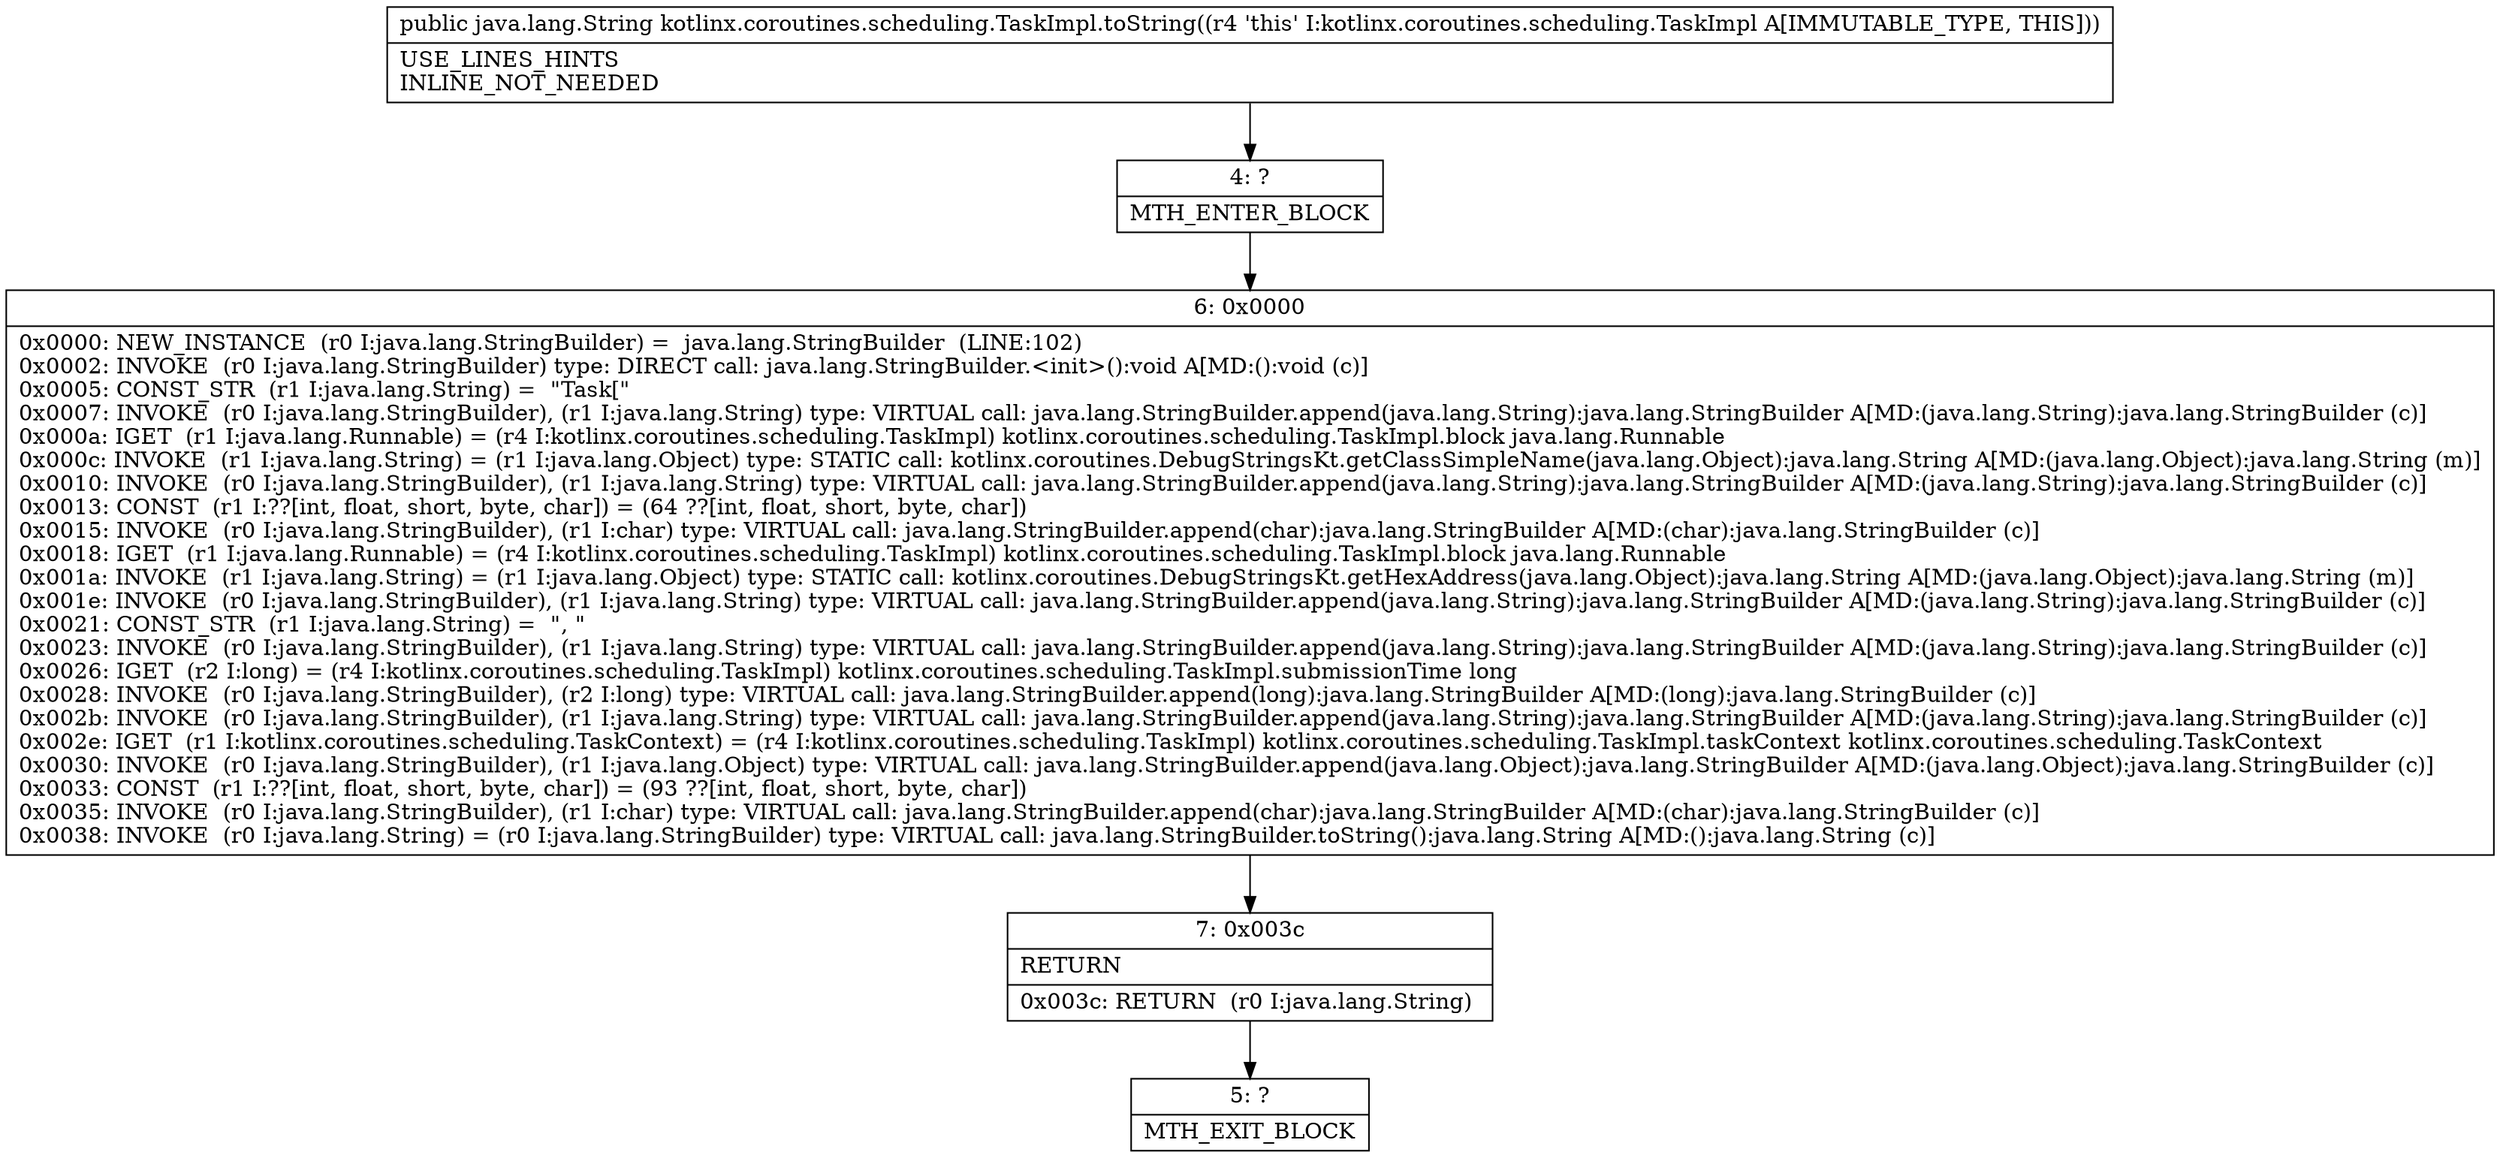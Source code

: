 digraph "CFG forkotlinx.coroutines.scheduling.TaskImpl.toString()Ljava\/lang\/String;" {
Node_4 [shape=record,label="{4\:\ ?|MTH_ENTER_BLOCK\l}"];
Node_6 [shape=record,label="{6\:\ 0x0000|0x0000: NEW_INSTANCE  (r0 I:java.lang.StringBuilder) =  java.lang.StringBuilder  (LINE:102)\l0x0002: INVOKE  (r0 I:java.lang.StringBuilder) type: DIRECT call: java.lang.StringBuilder.\<init\>():void A[MD:():void (c)]\l0x0005: CONST_STR  (r1 I:java.lang.String) =  \"Task[\" \l0x0007: INVOKE  (r0 I:java.lang.StringBuilder), (r1 I:java.lang.String) type: VIRTUAL call: java.lang.StringBuilder.append(java.lang.String):java.lang.StringBuilder A[MD:(java.lang.String):java.lang.StringBuilder (c)]\l0x000a: IGET  (r1 I:java.lang.Runnable) = (r4 I:kotlinx.coroutines.scheduling.TaskImpl) kotlinx.coroutines.scheduling.TaskImpl.block java.lang.Runnable \l0x000c: INVOKE  (r1 I:java.lang.String) = (r1 I:java.lang.Object) type: STATIC call: kotlinx.coroutines.DebugStringsKt.getClassSimpleName(java.lang.Object):java.lang.String A[MD:(java.lang.Object):java.lang.String (m)]\l0x0010: INVOKE  (r0 I:java.lang.StringBuilder), (r1 I:java.lang.String) type: VIRTUAL call: java.lang.StringBuilder.append(java.lang.String):java.lang.StringBuilder A[MD:(java.lang.String):java.lang.StringBuilder (c)]\l0x0013: CONST  (r1 I:??[int, float, short, byte, char]) = (64 ??[int, float, short, byte, char]) \l0x0015: INVOKE  (r0 I:java.lang.StringBuilder), (r1 I:char) type: VIRTUAL call: java.lang.StringBuilder.append(char):java.lang.StringBuilder A[MD:(char):java.lang.StringBuilder (c)]\l0x0018: IGET  (r1 I:java.lang.Runnable) = (r4 I:kotlinx.coroutines.scheduling.TaskImpl) kotlinx.coroutines.scheduling.TaskImpl.block java.lang.Runnable \l0x001a: INVOKE  (r1 I:java.lang.String) = (r1 I:java.lang.Object) type: STATIC call: kotlinx.coroutines.DebugStringsKt.getHexAddress(java.lang.Object):java.lang.String A[MD:(java.lang.Object):java.lang.String (m)]\l0x001e: INVOKE  (r0 I:java.lang.StringBuilder), (r1 I:java.lang.String) type: VIRTUAL call: java.lang.StringBuilder.append(java.lang.String):java.lang.StringBuilder A[MD:(java.lang.String):java.lang.StringBuilder (c)]\l0x0021: CONST_STR  (r1 I:java.lang.String) =  \", \" \l0x0023: INVOKE  (r0 I:java.lang.StringBuilder), (r1 I:java.lang.String) type: VIRTUAL call: java.lang.StringBuilder.append(java.lang.String):java.lang.StringBuilder A[MD:(java.lang.String):java.lang.StringBuilder (c)]\l0x0026: IGET  (r2 I:long) = (r4 I:kotlinx.coroutines.scheduling.TaskImpl) kotlinx.coroutines.scheduling.TaskImpl.submissionTime long \l0x0028: INVOKE  (r0 I:java.lang.StringBuilder), (r2 I:long) type: VIRTUAL call: java.lang.StringBuilder.append(long):java.lang.StringBuilder A[MD:(long):java.lang.StringBuilder (c)]\l0x002b: INVOKE  (r0 I:java.lang.StringBuilder), (r1 I:java.lang.String) type: VIRTUAL call: java.lang.StringBuilder.append(java.lang.String):java.lang.StringBuilder A[MD:(java.lang.String):java.lang.StringBuilder (c)]\l0x002e: IGET  (r1 I:kotlinx.coroutines.scheduling.TaskContext) = (r4 I:kotlinx.coroutines.scheduling.TaskImpl) kotlinx.coroutines.scheduling.TaskImpl.taskContext kotlinx.coroutines.scheduling.TaskContext \l0x0030: INVOKE  (r0 I:java.lang.StringBuilder), (r1 I:java.lang.Object) type: VIRTUAL call: java.lang.StringBuilder.append(java.lang.Object):java.lang.StringBuilder A[MD:(java.lang.Object):java.lang.StringBuilder (c)]\l0x0033: CONST  (r1 I:??[int, float, short, byte, char]) = (93 ??[int, float, short, byte, char]) \l0x0035: INVOKE  (r0 I:java.lang.StringBuilder), (r1 I:char) type: VIRTUAL call: java.lang.StringBuilder.append(char):java.lang.StringBuilder A[MD:(char):java.lang.StringBuilder (c)]\l0x0038: INVOKE  (r0 I:java.lang.String) = (r0 I:java.lang.StringBuilder) type: VIRTUAL call: java.lang.StringBuilder.toString():java.lang.String A[MD:():java.lang.String (c)]\l}"];
Node_7 [shape=record,label="{7\:\ 0x003c|RETURN\l|0x003c: RETURN  (r0 I:java.lang.String) \l}"];
Node_5 [shape=record,label="{5\:\ ?|MTH_EXIT_BLOCK\l}"];
MethodNode[shape=record,label="{public java.lang.String kotlinx.coroutines.scheduling.TaskImpl.toString((r4 'this' I:kotlinx.coroutines.scheduling.TaskImpl A[IMMUTABLE_TYPE, THIS]))  | USE_LINES_HINTS\lINLINE_NOT_NEEDED\l}"];
MethodNode -> Node_4;Node_4 -> Node_6;
Node_6 -> Node_7;
Node_7 -> Node_5;
}

